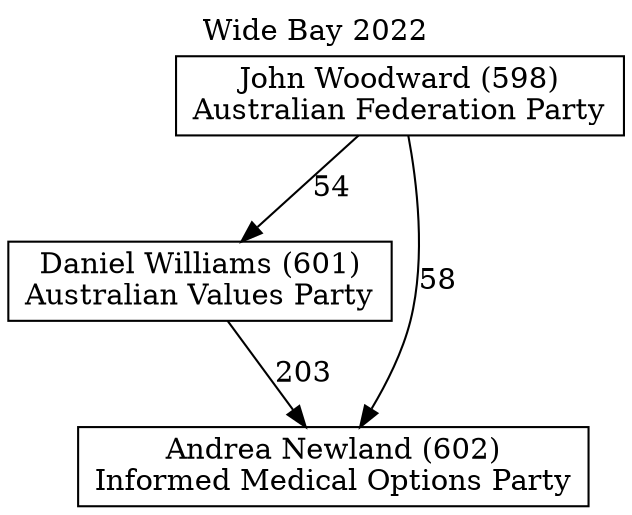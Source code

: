 // House preference flow
digraph "Andrea Newland (602)_Wide Bay_2022" {
	graph [label="Wide Bay 2022" labelloc=t mclimit=10]
	node [shape=box]
	"John Woodward (598)" [label="John Woodward (598)
Australian Federation Party"]
	"Daniel Williams (601)" [label="Daniel Williams (601)
Australian Values Party"]
	"Andrea Newland (602)" [label="Andrea Newland (602)
Informed Medical Options Party"]
	"Daniel Williams (601)" -> "Andrea Newland (602)" [label=203]
	"John Woodward (598)" -> "Andrea Newland (602)" [label=58]
	"John Woodward (598)" -> "Daniel Williams (601)" [label=54]
}

